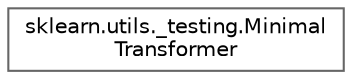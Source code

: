 digraph "Graphical Class Hierarchy"
{
 // LATEX_PDF_SIZE
  bgcolor="transparent";
  edge [fontname=Helvetica,fontsize=10,labelfontname=Helvetica,labelfontsize=10];
  node [fontname=Helvetica,fontsize=10,shape=box,height=0.2,width=0.4];
  rankdir="LR";
  Node0 [id="Node000000",label="sklearn.utils._testing.Minimal\lTransformer",height=0.2,width=0.4,color="grey40", fillcolor="white", style="filled",URL="$df/dbd/classsklearn_1_1utils_1_1__testing_1_1MinimalTransformer.html",tooltip=" "];
}
